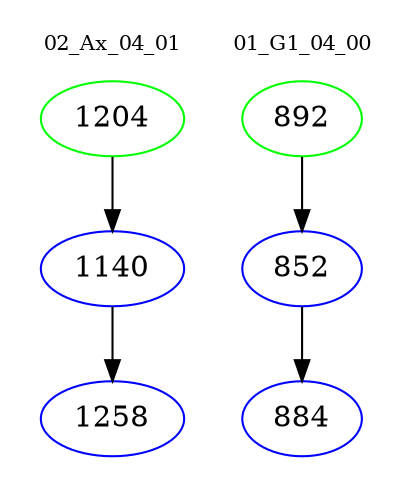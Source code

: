 digraph{
subgraph cluster_0 {
color = white
label = "02_Ax_04_01";
fontsize=10;
T0_1204 [label="1204", color="green"]
T0_1204 -> T0_1140 [color="black"]
T0_1140 [label="1140", color="blue"]
T0_1140 -> T0_1258 [color="black"]
T0_1258 [label="1258", color="blue"]
}
subgraph cluster_1 {
color = white
label = "01_G1_04_00";
fontsize=10;
T1_892 [label="892", color="green"]
T1_892 -> T1_852 [color="black"]
T1_852 [label="852", color="blue"]
T1_852 -> T1_884 [color="black"]
T1_884 [label="884", color="blue"]
}
}
